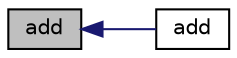 digraph "add"
{
  bgcolor="transparent";
  edge [fontname="Helvetica",fontsize="10",labelfontname="Helvetica",labelfontsize="10"];
  node [fontname="Helvetica",fontsize="10",shape=record];
  rankdir="LR";
  Node1283 [label="add",height=0.2,width=0.4,color="black", fillcolor="grey75", style="filled", fontcolor="black"];
  Node1283 -> Node1284 [dir="back",color="midnightblue",fontsize="10",style="solid",fontname="Helvetica"];
  Node1284 [label="add",height=0.2,width=0.4,color="black",URL="$a25517.html#a58de081f290a2155f7e39e66be7d54b8"];
}
